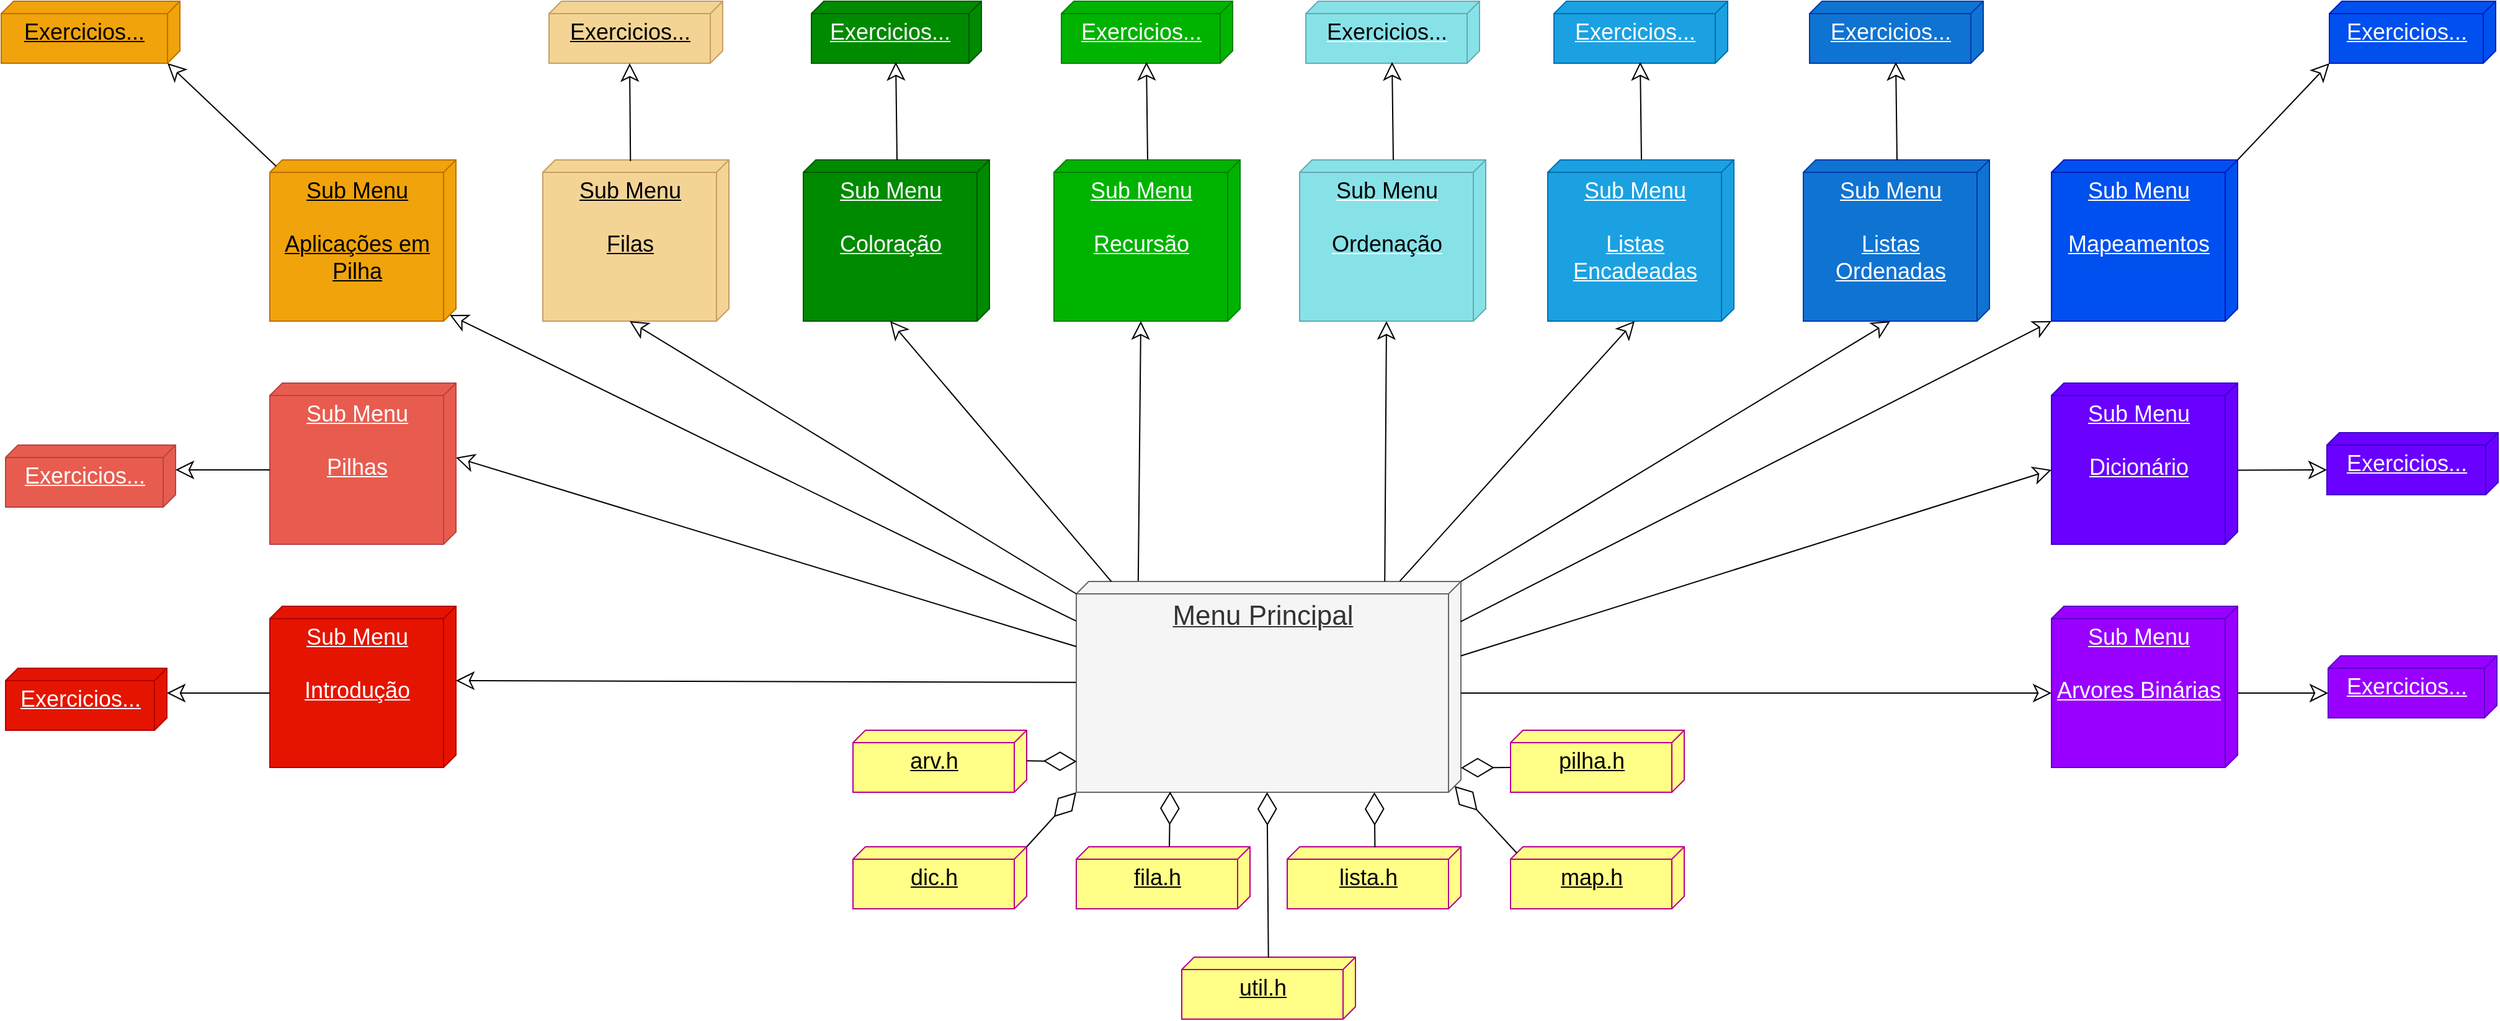 <mxfile version="24.7.7">
  <diagram name="Página-1" id="dZv0gVQkQioqBs5qJA_Z">
    <mxGraphModel dx="4014" dy="1671" grid="1" gridSize="10" guides="1" tooltips="1" connect="1" arrows="1" fold="1" page="1" pageScale="1" pageWidth="827" pageHeight="1169" math="0" shadow="0">
      <root>
        <mxCell id="0" />
        <mxCell id="1" parent="0" />
        <mxCell id="V8cXd4Rn-9urdkMzrZaJ-1" value="&lt;font style=&quot;font-size: 18px;&quot;&gt;Sub Menu&lt;/font&gt;&lt;div&gt;&lt;div style=&quot;&quot;&gt;&lt;span style=&quot;font-size: 18px;&quot;&gt;&lt;br&gt;&lt;/span&gt;&lt;/div&gt;&lt;div style=&quot;font-size: 18px;&quot;&gt;&lt;div&gt;Coloração&lt;/div&gt;&lt;/div&gt;&lt;/div&gt;" style="verticalAlign=top;align=center;spacingTop=8;spacingLeft=2;spacingRight=12;shape=cube;size=10;direction=south;fontStyle=4;html=1;whiteSpace=wrap;fillColor=#008a00;strokeColor=#005700;fontColor=#ffffff;" vertex="1" parent="1">
          <mxGeometry x="86.5" y="347" width="150" height="130" as="geometry" />
        </mxCell>
        <mxCell id="V8cXd4Rn-9urdkMzrZaJ-2" value="&lt;font style=&quot;font-size: 18px;&quot;&gt;Sub Menu&lt;/font&gt;&lt;div style=&quot;font-size: 18px;&quot;&gt;&lt;div style=&quot;&quot;&gt;&lt;font style=&quot;font-size: 18px;&quot;&gt;&lt;br&gt;&lt;/font&gt;&lt;/div&gt;&lt;div style=&quot;&quot;&gt;&lt;font style=&quot;font-size: 18px;&quot;&gt;Introdução&lt;/font&gt;&lt;/div&gt;&lt;/div&gt;" style="verticalAlign=top;align=center;spacingTop=8;spacingLeft=2;spacingRight=12;shape=cube;size=10;direction=south;fontStyle=4;html=1;whiteSpace=wrap;fillColor=#e51400;strokeColor=#B20000;fontColor=#ffffff;" vertex="1" parent="1">
          <mxGeometry x="-343.5" y="707" width="150" height="130" as="geometry" />
        </mxCell>
        <mxCell id="V8cXd4Rn-9urdkMzrZaJ-3" value="&lt;font style=&quot;font-size: 18px;&quot;&gt;Sub Menu&lt;/font&gt;&lt;div style=&quot;font-size: 18px;&quot;&gt;&lt;div&gt;&lt;br&gt;&lt;/div&gt;&lt;div&gt;Pilhas&lt;/div&gt;&lt;/div&gt;" style="verticalAlign=top;align=center;spacingTop=8;spacingLeft=2;spacingRight=12;shape=cube;size=10;direction=south;fontStyle=4;html=1;whiteSpace=wrap;fillColor=#e85c4f;strokeColor=#b64343;fontColor=#ffffff;" vertex="1" parent="1">
          <mxGeometry x="-343.5" y="527" width="150" height="130" as="geometry" />
        </mxCell>
        <mxCell id="V8cXd4Rn-9urdkMzrZaJ-4" value="&lt;font style=&quot;font-size: 18px;&quot;&gt;Sub Menu&lt;/font&gt;&lt;div&gt;&lt;font style=&quot;font-size: 18px;&quot;&gt;&lt;br&gt;&lt;/font&gt;&lt;/div&gt;&lt;div&gt;&lt;font style=&quot;font-size: 18px;&quot;&gt;Aplicações em Pilha&lt;/font&gt;&lt;/div&gt;" style="verticalAlign=top;align=center;spacingTop=8;spacingLeft=2;spacingRight=12;shape=cube;size=10;direction=south;fontStyle=4;html=1;whiteSpace=wrap;fillColor=#f0a30a;strokeColor=#BD7000;fontColor=#000000;" vertex="1" parent="1">
          <mxGeometry x="-343.5" y="347" width="150" height="130" as="geometry" />
        </mxCell>
        <mxCell id="V8cXd4Rn-9urdkMzrZaJ-5" value="&lt;font style=&quot;font-size: 18px;&quot;&gt;Sub Menu&lt;/font&gt;&lt;br&gt;&lt;div&gt;&lt;font style=&quot;font-size: 18px;&quot;&gt;&lt;br&gt;&lt;/font&gt;&lt;/div&gt;&lt;div&gt;&lt;font style=&quot;font-size: 18px;&quot;&gt;Filas&lt;/font&gt;&lt;/div&gt;" style="verticalAlign=top;align=center;spacingTop=8;spacingLeft=2;spacingRight=12;shape=cube;size=10;direction=south;fontStyle=4;html=1;whiteSpace=wrap;fillColor=#f3d495;strokeColor=#c69e62;fontColor=#000000;" vertex="1" parent="1">
          <mxGeometry x="-123.5" y="347" width="150" height="130" as="geometry" />
        </mxCell>
        <mxCell id="V8cXd4Rn-9urdkMzrZaJ-6" value="&lt;font style=&quot;font-size: 18px;&quot;&gt;Sub Menu&lt;/font&gt;&lt;div style=&quot;font-size: 18px;&quot;&gt;&lt;div&gt;&lt;br&gt;&lt;/div&gt;&lt;div&gt;Recursão&lt;/div&gt;&lt;/div&gt;" style="verticalAlign=top;align=center;spacingTop=8;spacingLeft=2;spacingRight=12;shape=cube;size=10;direction=south;fontStyle=4;html=1;whiteSpace=wrap;fillColor=#00b300;strokeColor=#008000;fontColor=#ffffff;" vertex="1" parent="1">
          <mxGeometry x="288.5" y="347" width="150" height="130" as="geometry" />
        </mxCell>
        <mxCell id="V8cXd4Rn-9urdkMzrZaJ-7" value="&lt;font style=&quot;font-size: 18px;&quot;&gt;Sub Menu&lt;/font&gt;&lt;div style=&quot;font-size: 18px;&quot;&gt;&lt;div&gt;&lt;br&gt;&lt;/div&gt;&lt;div&gt;Listas Encadeadas&lt;/div&gt;&lt;/div&gt;" style="verticalAlign=top;align=center;spacingTop=8;spacingLeft=2;spacingRight=12;shape=cube;size=10;direction=south;fontStyle=4;html=1;whiteSpace=wrap;fillColor=#1ba1e2;strokeColor=#006EAF;fontColor=#ffffff;" vertex="1" parent="1">
          <mxGeometry x="686.5" y="347" width="150" height="130" as="geometry" />
        </mxCell>
        <mxCell id="V8cXd4Rn-9urdkMzrZaJ-8" value="&lt;span style=&quot;color: rgb(0, 0, 0);&quot;&gt;&lt;font style=&quot;font-size: 18px;&quot;&gt;Sub Menu&lt;/font&gt;&lt;/span&gt;&lt;div&gt;&lt;span style=&quot;color: rgb(0, 0, 0);&quot;&gt;&lt;font style=&quot;font-size: 18px;&quot;&gt;&lt;br&gt;&lt;/font&gt;&lt;/span&gt;&lt;/div&gt;&lt;div&gt;&lt;span style=&quot;color: rgb(0, 0, 0);&quot;&gt;&lt;font style=&quot;font-size: 18px;&quot;&gt;Ordenação&lt;/font&gt;&lt;/span&gt;&lt;/div&gt;" style="verticalAlign=top;align=center;spacingTop=8;spacingLeft=2;spacingRight=12;shape=cube;size=10;direction=south;fontStyle=4;html=1;whiteSpace=wrap;fillColor=#87e2e8;strokeColor=#65aab3;fontColor=#ffffff;" vertex="1" parent="1">
          <mxGeometry x="486.5" y="347" width="150" height="130" as="geometry" />
        </mxCell>
        <mxCell id="V8cXd4Rn-9urdkMzrZaJ-9" value="&lt;font style=&quot;font-size: 18px;&quot;&gt;Sub Menu&lt;/font&gt;&lt;div style=&quot;font-size: 18px;&quot;&gt;&lt;div&gt;&lt;br&gt;&lt;/div&gt;&lt;div&gt;Mapeamentos&lt;/div&gt;&lt;/div&gt;" style="verticalAlign=top;align=center;spacingTop=8;spacingLeft=2;spacingRight=12;shape=cube;size=10;direction=south;fontStyle=4;html=1;whiteSpace=wrap;fillColor=#0050ef;strokeColor=#001DBC;fontColor=#ffffff;" vertex="1" parent="1">
          <mxGeometry x="1092.5" y="347" width="150" height="130" as="geometry" />
        </mxCell>
        <mxCell id="V8cXd4Rn-9urdkMzrZaJ-10" value="&lt;font style=&quot;font-size: 18px;&quot;&gt;Sub Menu&lt;/font&gt;&lt;div style=&quot;font-size: 18px;&quot;&gt;&lt;div&gt;&lt;br&gt;&lt;/div&gt;&lt;div&gt;Listas Ordenadas&lt;/div&gt;&lt;/div&gt;" style="verticalAlign=top;align=center;spacingTop=8;spacingLeft=2;spacingRight=12;shape=cube;size=10;direction=south;fontStyle=4;html=1;whiteSpace=wrap;fillColor=#0f73d2;strokeColor=#003aad;fontColor=#ffffff;" vertex="1" parent="1">
          <mxGeometry x="892.5" y="347" width="150" height="130" as="geometry" />
        </mxCell>
        <mxCell id="V8cXd4Rn-9urdkMzrZaJ-11" value="&lt;font style=&quot;font-size: 18px;&quot;&gt;Sub Menu&lt;/font&gt;&lt;div style=&quot;font-size: 18px;&quot;&gt;&lt;div&gt;&lt;br&gt;&lt;/div&gt;&lt;div&gt;Dicionário&lt;/div&gt;&lt;/div&gt;" style="verticalAlign=top;align=center;spacingTop=8;spacingLeft=2;spacingRight=12;shape=cube;size=10;direction=south;fontStyle=4;html=1;whiteSpace=wrap;fillColor=#6a00ff;strokeColor=#3700CC;fontColor=#ffffff;" vertex="1" parent="1">
          <mxGeometry x="1092.5" y="527" width="150" height="130" as="geometry" />
        </mxCell>
        <mxCell id="V8cXd4Rn-9urdkMzrZaJ-13" value="&lt;font style=&quot;font-size: 18px;&quot;&gt;Sub Menu&lt;/font&gt;&lt;div style=&quot;font-size: 18px;&quot;&gt;&lt;div&gt;&lt;br&gt;&lt;/div&gt;&lt;div&gt;Arvores Binárias&lt;/div&gt;&lt;/div&gt;" style="verticalAlign=top;align=center;spacingTop=8;spacingLeft=2;spacingRight=12;shape=cube;size=10;direction=south;fontStyle=4;html=1;whiteSpace=wrap;fillColor=#9900ff;strokeColor=#5c00cc;fontColor=#ffffff;" vertex="1" parent="1">
          <mxGeometry x="1092.5" y="707" width="150" height="130" as="geometry" />
        </mxCell>
        <mxCell id="V8cXd4Rn-9urdkMzrZaJ-14" value="&lt;div style=&quot;&quot;&gt;&lt;span style=&quot;background-color: initial; font-size: 22px;&quot;&gt;Menu Principal&lt;/span&gt;&lt;/div&gt;" style="verticalAlign=top;align=center;spacingTop=8;spacingLeft=2;spacingRight=12;shape=cube;size=10;direction=south;fontStyle=4;html=1;whiteSpace=wrap;fillColor=#f5f5f5;strokeColor=#666666;fontColor=#333333;" vertex="1" parent="1">
          <mxGeometry x="306.5" y="687" width="310" height="170" as="geometry" />
        </mxCell>
        <mxCell id="V8cXd4Rn-9urdkMzrZaJ-19" value="" style="endArrow=classic;endFill=0;endSize=12;html=1;rounded=0;entryX=0;entryY=0;entryDx=70;entryDy=150;entryPerimeter=0;" edge="1" parent="1" target="V8cXd4Rn-9urdkMzrZaJ-13">
          <mxGeometry width="160" relative="1" as="geometry">
            <mxPoint x="616.5" y="777" as="sourcePoint" />
            <mxPoint x="776.5" y="777" as="targetPoint" />
          </mxGeometry>
        </mxCell>
        <mxCell id="V8cXd4Rn-9urdkMzrZaJ-20" value="" style="endArrow=classic;endFill=0;endSize=12;html=1;rounded=0;entryX=0;entryY=0;entryDx=70;entryDy=150;entryPerimeter=0;" edge="1" parent="1" target="V8cXd4Rn-9urdkMzrZaJ-11">
          <mxGeometry width="160" relative="1" as="geometry">
            <mxPoint x="616.5" y="747" as="sourcePoint" />
            <mxPoint x="1092.5" y="747" as="targetPoint" />
          </mxGeometry>
        </mxCell>
        <mxCell id="V8cXd4Rn-9urdkMzrZaJ-21" value="" style="endArrow=classic;endFill=0;endSize=12;html=1;rounded=0;entryX=1;entryY=1;entryDx=0;entryDy=0;entryPerimeter=0;exitX=0.191;exitY=0.001;exitDx=0;exitDy=0;exitPerimeter=0;" edge="1" parent="1" source="V8cXd4Rn-9urdkMzrZaJ-14" target="V8cXd4Rn-9urdkMzrZaJ-9">
          <mxGeometry width="160" relative="1" as="geometry">
            <mxPoint x="616.5" y="727" as="sourcePoint" />
            <mxPoint x="1092.5" y="727" as="targetPoint" />
          </mxGeometry>
        </mxCell>
        <mxCell id="V8cXd4Rn-9urdkMzrZaJ-22" value="" style="endArrow=classic;endFill=0;endSize=12;html=1;rounded=0;entryX=0;entryY=0;entryDx=130;entryDy=80;entryPerimeter=0;exitX=0;exitY=0;exitDx=0;exitDy=0;exitPerimeter=0;" edge="1" parent="1" source="V8cXd4Rn-9urdkMzrZaJ-14" target="V8cXd4Rn-9urdkMzrZaJ-10">
          <mxGeometry width="160" relative="1" as="geometry">
            <mxPoint x="566.5" y="687" as="sourcePoint" />
            <mxPoint x="1042.5" y="687" as="targetPoint" />
          </mxGeometry>
        </mxCell>
        <mxCell id="V8cXd4Rn-9urdkMzrZaJ-23" value="" style="endArrow=classic;endFill=0;endSize=12;html=1;rounded=0;entryX=0;entryY=0;entryDx=130;entryDy=80;entryPerimeter=0;exitX=-0.001;exitY=0.159;exitDx=0;exitDy=0;exitPerimeter=0;" edge="1" parent="1" source="V8cXd4Rn-9urdkMzrZaJ-14" target="V8cXd4Rn-9urdkMzrZaJ-7">
          <mxGeometry width="160" relative="1" as="geometry">
            <mxPoint x="506.5" y="637" as="sourcePoint" />
            <mxPoint x="982.5" y="637" as="targetPoint" />
          </mxGeometry>
        </mxCell>
        <mxCell id="V8cXd4Rn-9urdkMzrZaJ-25" value="" style="endArrow=classic;endFill=0;endSize=12;html=1;rounded=0;entryX=0;entryY=0;entryDx=130;entryDy=80;entryPerimeter=0;exitX=0;exitY=0.198;exitDx=0;exitDy=0;exitPerimeter=0;" edge="1" parent="1" source="V8cXd4Rn-9urdkMzrZaJ-14" target="V8cXd4Rn-9urdkMzrZaJ-8">
          <mxGeometry width="160" relative="1" as="geometry">
            <mxPoint x="368" y="716" as="sourcePoint" />
            <mxPoint x="555" y="507" as="targetPoint" />
          </mxGeometry>
        </mxCell>
        <mxCell id="V8cXd4Rn-9urdkMzrZaJ-26" value="" style="endArrow=classic;endFill=0;endSize=12;html=1;rounded=0;entryX=0;entryY=0;entryDx=130;entryDy=80;entryPerimeter=0;exitX=-0.003;exitY=0.839;exitDx=0;exitDy=0;exitPerimeter=0;" edge="1" parent="1" source="V8cXd4Rn-9urdkMzrZaJ-14" target="V8cXd4Rn-9urdkMzrZaJ-6">
          <mxGeometry width="160" relative="1" as="geometry">
            <mxPoint x="362.87" y="698.5" as="sourcePoint" />
            <mxPoint x="363.87" y="485.5" as="targetPoint" />
          </mxGeometry>
        </mxCell>
        <mxCell id="V8cXd4Rn-9urdkMzrZaJ-27" value="" style="endArrow=classic;endFill=0;endSize=12;html=1;rounded=0;entryX=0;entryY=0;entryDx=130;entryDy=80;entryPerimeter=0;exitX=0;exitY=0.909;exitDx=0;exitDy=0;exitPerimeter=0;" edge="1" parent="1" source="V8cXd4Rn-9urdkMzrZaJ-14" target="V8cXd4Rn-9urdkMzrZaJ-1">
          <mxGeometry width="160" relative="1" as="geometry">
            <mxPoint x="76.5" y="760" as="sourcePoint" />
            <mxPoint x="77.5" y="547" as="targetPoint" />
          </mxGeometry>
        </mxCell>
        <mxCell id="V8cXd4Rn-9urdkMzrZaJ-28" value="" style="endArrow=classic;endFill=0;endSize=12;html=1;rounded=0;entryX=0;entryY=0;entryDx=130;entryDy=80;entryPerimeter=0;exitX=0;exitY=0;exitDx=10;exitDy=310;exitPerimeter=0;" edge="1" parent="1" source="V8cXd4Rn-9urdkMzrZaJ-14" target="V8cXd4Rn-9urdkMzrZaJ-5">
          <mxGeometry width="160" relative="1" as="geometry">
            <mxPoint x="106.5" y="794" as="sourcePoint" />
            <mxPoint x="107.5" y="581" as="targetPoint" />
          </mxGeometry>
        </mxCell>
        <mxCell id="V8cXd4Rn-9urdkMzrZaJ-29" value="" style="endArrow=classic;endFill=0;endSize=12;html=1;rounded=0;entryX=0;entryY=0;entryDx=125;entryDy=5;entryPerimeter=0;exitX=0.187;exitY=1.001;exitDx=0;exitDy=0;exitPerimeter=0;" edge="1" parent="1" source="V8cXd4Rn-9urdkMzrZaJ-14" target="V8cXd4Rn-9urdkMzrZaJ-4">
          <mxGeometry width="160" relative="1" as="geometry">
            <mxPoint x="296.5" y="727" as="sourcePoint" />
            <mxPoint x="77.5" y="624" as="targetPoint" />
          </mxGeometry>
        </mxCell>
        <mxCell id="V8cXd4Rn-9urdkMzrZaJ-30" value="" style="endArrow=classic;endFill=0;endSize=12;html=1;rounded=0;entryX=0;entryY=0;entryDx=60;entryDy=0;entryPerimeter=0;exitX=0.309;exitY=1;exitDx=0;exitDy=0;exitPerimeter=0;" edge="1" parent="1" source="V8cXd4Rn-9urdkMzrZaJ-14" target="V8cXd4Rn-9urdkMzrZaJ-3">
          <mxGeometry width="160" relative="1" as="geometry">
            <mxPoint x="106.5" y="960" as="sourcePoint" />
            <mxPoint x="107.5" y="747" as="targetPoint" />
          </mxGeometry>
        </mxCell>
        <mxCell id="V8cXd4Rn-9urdkMzrZaJ-31" value="" style="endArrow=classic;endFill=0;endSize=12;html=1;rounded=0;entryX=0;entryY=0;entryDx=60;entryDy=0;entryPerimeter=0;exitX=0.479;exitY=1.001;exitDx=0;exitDy=0;exitPerimeter=0;" edge="1" parent="1" source="V8cXd4Rn-9urdkMzrZaJ-14" target="V8cXd4Rn-9urdkMzrZaJ-2">
          <mxGeometry width="160" relative="1" as="geometry">
            <mxPoint x="26.5" y="1030" as="sourcePoint" />
            <mxPoint x="27.5" y="817" as="targetPoint" />
          </mxGeometry>
        </mxCell>
        <mxCell id="V8cXd4Rn-9urdkMzrZaJ-32" value="&lt;span style=&quot;font-size: 18px;&quot;&gt;Exercicios...&lt;/span&gt;" style="verticalAlign=top;align=center;spacingTop=8;spacingLeft=2;spacingRight=12;shape=cube;size=10;direction=south;fontStyle=4;html=1;whiteSpace=wrap;fillColor=#e51400;strokeColor=#B20000;fontColor=#ffffff;" vertex="1" parent="1">
          <mxGeometry x="-556.5" y="757" width="130" height="50" as="geometry" />
        </mxCell>
        <mxCell id="V8cXd4Rn-9urdkMzrZaJ-33" value="&lt;span style=&quot;font-size: 18px;&quot;&gt;Exercicios...&lt;/span&gt;" style="verticalAlign=top;align=center;spacingTop=8;spacingLeft=2;spacingRight=12;shape=cube;size=10;direction=south;fontStyle=4;html=1;whiteSpace=wrap;fillColor=#e85c4f;strokeColor=#b64343;fontColor=#ffffff;" vertex="1" parent="1">
          <mxGeometry x="-556.5" y="577" width="137" height="50" as="geometry" />
        </mxCell>
        <mxCell id="V8cXd4Rn-9urdkMzrZaJ-34" value="&lt;span style=&quot;font-size: 18px;&quot;&gt;Exercicios...&lt;/span&gt;" style="verticalAlign=top;align=center;spacingTop=8;spacingLeft=2;spacingRight=12;shape=cube;size=10;direction=south;fontStyle=4;html=1;whiteSpace=wrap;fillColor=#f0a30a;strokeColor=#BD7000;fontColor=#000000;" vertex="1" parent="1">
          <mxGeometry x="-560" y="219" width="144" height="50" as="geometry" />
        </mxCell>
        <mxCell id="V8cXd4Rn-9urdkMzrZaJ-35" value="&lt;span style=&quot;font-size: 18px;&quot;&gt;Exercicios...&lt;/span&gt;" style="verticalAlign=top;align=center;spacingTop=8;spacingLeft=2;spacingRight=12;shape=cube;size=10;direction=south;fontStyle=4;html=1;whiteSpace=wrap;fillColor=#f3d495;strokeColor=#c69e62;fontColor=#000000;" vertex="1" parent="1">
          <mxGeometry x="-118.5" y="219" width="140" height="50" as="geometry" />
        </mxCell>
        <mxCell id="V8cXd4Rn-9urdkMzrZaJ-36" value="&lt;span style=&quot;font-size: 18px;&quot;&gt;Exercicios...&lt;/span&gt;" style="verticalAlign=top;align=center;spacingTop=8;spacingLeft=2;spacingRight=12;shape=cube;size=10;direction=south;fontStyle=4;html=1;whiteSpace=wrap;fillColor=#008a00;strokeColor=#005700;fontColor=#ffffff;" vertex="1" parent="1">
          <mxGeometry x="93" y="219" width="137" height="50" as="geometry" />
        </mxCell>
        <mxCell id="V8cXd4Rn-9urdkMzrZaJ-37" value="&lt;span style=&quot;font-size: 18px;&quot;&gt;Exercicios...&lt;/span&gt;" style="verticalAlign=top;align=center;spacingTop=8;spacingLeft=2;spacingRight=12;shape=cube;size=10;direction=south;fontStyle=4;html=1;whiteSpace=wrap;fillColor=#00b300;strokeColor=#008000;fontColor=#ffffff;" vertex="1" parent="1">
          <mxGeometry x="294.5" y="219" width="138" height="50" as="geometry" />
        </mxCell>
        <mxCell id="V8cXd4Rn-9urdkMzrZaJ-38" value="&lt;font color=&quot;#000000&quot;&gt;&lt;span style=&quot;font-size: 18px;&quot;&gt;Exercicios...&lt;/span&gt;&lt;/font&gt;" style="verticalAlign=top;align=center;spacingTop=8;spacingLeft=2;spacingRight=12;shape=cube;size=10;direction=south;fontStyle=4;html=1;whiteSpace=wrap;fillColor=#87e2e8;strokeColor=#65aab3;fontColor=#ffffff;" vertex="1" parent="1">
          <mxGeometry x="491.5" y="219" width="140" height="50" as="geometry" />
        </mxCell>
        <mxCell id="V8cXd4Rn-9urdkMzrZaJ-39" value="&lt;span style=&quot;font-size: 18px;&quot;&gt;Exercicios...&lt;/span&gt;" style="verticalAlign=top;align=center;spacingTop=8;spacingLeft=2;spacingRight=12;shape=cube;size=10;direction=south;fontStyle=4;html=1;whiteSpace=wrap;fillColor=#1ba1e2;strokeColor=#006EAF;fontColor=#ffffff;" vertex="1" parent="1">
          <mxGeometry x="691.5" y="219" width="140" height="50" as="geometry" />
        </mxCell>
        <mxCell id="V8cXd4Rn-9urdkMzrZaJ-40" value="&lt;span style=&quot;font-size: 18px;&quot;&gt;Exercicios...&lt;/span&gt;" style="verticalAlign=top;align=center;spacingTop=8;spacingLeft=2;spacingRight=12;shape=cube;size=10;direction=south;fontStyle=4;html=1;whiteSpace=wrap;fillColor=#0f73d2;strokeColor=#003aad;fontColor=#ffffff;" vertex="1" parent="1">
          <mxGeometry x="897.5" y="219" width="140" height="50" as="geometry" />
        </mxCell>
        <mxCell id="V8cXd4Rn-9urdkMzrZaJ-41" value="&lt;span style=&quot;font-size: 18px;&quot;&gt;Exercicios...&lt;/span&gt;" style="verticalAlign=top;align=center;spacingTop=8;spacingLeft=2;spacingRight=12;shape=cube;size=10;direction=south;fontStyle=4;html=1;whiteSpace=wrap;fillColor=#0050ef;strokeColor=#001DBC;fontColor=#ffffff;" vertex="1" parent="1">
          <mxGeometry x="1316.5" y="219" width="134" height="50" as="geometry" />
        </mxCell>
        <mxCell id="V8cXd4Rn-9urdkMzrZaJ-42" value="&lt;span style=&quot;font-size: 18px;&quot;&gt;Exercicios...&lt;/span&gt;" style="verticalAlign=top;align=center;spacingTop=8;spacingLeft=2;spacingRight=12;shape=cube;size=10;direction=south;fontStyle=4;html=1;whiteSpace=wrap;fillColor=#6a00ff;strokeColor=#3700CC;fontColor=#ffffff;" vertex="1" parent="1">
          <mxGeometry x="1314.5" y="567" width="138" height="50" as="geometry" />
        </mxCell>
        <mxCell id="V8cXd4Rn-9urdkMzrZaJ-43" value="&lt;span style=&quot;font-size: 18px;&quot;&gt;Exercicios...&lt;/span&gt;" style="verticalAlign=top;align=center;spacingTop=8;spacingLeft=2;spacingRight=12;shape=cube;size=10;direction=south;fontStyle=4;html=1;whiteSpace=wrap;fillColor=#9900ff;strokeColor=#5c00cc;fontColor=#ffffff;" vertex="1" parent="1">
          <mxGeometry x="1315.5" y="747" width="136" height="50" as="geometry" />
        </mxCell>
        <mxCell id="V8cXd4Rn-9urdkMzrZaJ-44" value="" style="endArrow=classic;endFill=0;endSize=12;html=1;rounded=0;entryX=0;entryY=0;entryDx=20;entryDy=0;entryPerimeter=0;exitX=0;exitY=0;exitDx=70;exitDy=150;exitPerimeter=0;" edge="1" parent="1" source="V8cXd4Rn-9urdkMzrZaJ-2" target="V8cXd4Rn-9urdkMzrZaJ-32">
          <mxGeometry width="160" relative="1" as="geometry">
            <mxPoint x="-333.5" y="781.89" as="sourcePoint" />
            <mxPoint x="-419.5" y="781.89" as="targetPoint" />
          </mxGeometry>
        </mxCell>
        <mxCell id="V8cXd4Rn-9urdkMzrZaJ-45" value="" style="endArrow=classic;endFill=0;endSize=12;html=1;rounded=0;entryX=0;entryY=0;entryDx=20;entryDy=0;entryPerimeter=0;exitX=0;exitY=0;exitDx=70;exitDy=150;exitPerimeter=0;" edge="1" parent="1" target="V8cXd4Rn-9urdkMzrZaJ-33">
          <mxGeometry width="160" relative="1" as="geometry">
            <mxPoint x="-343.5" y="597" as="sourcePoint" />
            <mxPoint x="-419.5" y="598" as="targetPoint" />
          </mxGeometry>
        </mxCell>
        <mxCell id="V8cXd4Rn-9urdkMzrZaJ-46" value="" style="endArrow=classic;endFill=0;endSize=12;html=1;rounded=0;entryX=0;entryY=0;entryDx=50;entryDy=10;entryPerimeter=0;exitX=0;exitY=0;exitDx=5;exitDy=145;exitPerimeter=0;" edge="1" parent="1" source="V8cXd4Rn-9urdkMzrZaJ-4" target="V8cXd4Rn-9urdkMzrZaJ-34">
          <mxGeometry width="160" relative="1" as="geometry">
            <mxPoint x="-360.5" y="346.77" as="sourcePoint" />
            <mxPoint x="-443.5" y="346.77" as="targetPoint" />
          </mxGeometry>
        </mxCell>
        <mxCell id="V8cXd4Rn-9urdkMzrZaJ-47" value="" style="endArrow=classic;endFill=0;endSize=12;html=1;rounded=0;entryX=0;entryY=0;entryDx=50;entryDy=75;entryPerimeter=0;exitX=0.007;exitY=0.529;exitDx=0;exitDy=0;exitPerimeter=0;" edge="1" parent="1" source="V8cXd4Rn-9urdkMzrZaJ-5" target="V8cXd4Rn-9urdkMzrZaJ-35">
          <mxGeometry width="160" relative="1" as="geometry">
            <mxPoint x="-20.5" y="307" as="sourcePoint" />
            <mxPoint x="-103.5" y="307" as="targetPoint" />
          </mxGeometry>
        </mxCell>
        <mxCell id="V8cXd4Rn-9urdkMzrZaJ-48" value="" style="endArrow=classic;endFill=0;endSize=12;html=1;rounded=0;entryX=0;entryY=0;entryDx=50;entryDy=75;entryPerimeter=0;exitX=0.007;exitY=0.529;exitDx=0;exitDy=0;exitPerimeter=0;" edge="1" parent="1">
          <mxGeometry width="160" relative="1" as="geometry">
            <mxPoint x="162" y="347" as="sourcePoint" />
            <mxPoint x="161" y="268" as="targetPoint" />
          </mxGeometry>
        </mxCell>
        <mxCell id="V8cXd4Rn-9urdkMzrZaJ-49" value="" style="endArrow=classic;endFill=0;endSize=12;html=1;rounded=0;entryX=0;entryY=0;entryDx=50;entryDy=75;entryPerimeter=0;exitX=0.007;exitY=0.529;exitDx=0;exitDy=0;exitPerimeter=0;" edge="1" parent="1">
          <mxGeometry width="160" relative="1" as="geometry">
            <mxPoint x="364" y="347" as="sourcePoint" />
            <mxPoint x="363" y="268" as="targetPoint" />
          </mxGeometry>
        </mxCell>
        <mxCell id="V8cXd4Rn-9urdkMzrZaJ-50" value="" style="endArrow=classic;endFill=0;endSize=12;html=1;rounded=0;entryX=0;entryY=0;entryDx=50;entryDy=75;entryPerimeter=0;exitX=0.007;exitY=0.529;exitDx=0;exitDy=0;exitPerimeter=0;" edge="1" parent="1">
          <mxGeometry width="160" relative="1" as="geometry">
            <mxPoint x="562" y="347" as="sourcePoint" />
            <mxPoint x="561" y="268" as="targetPoint" />
          </mxGeometry>
        </mxCell>
        <mxCell id="V8cXd4Rn-9urdkMzrZaJ-51" value="" style="endArrow=classic;endFill=0;endSize=12;html=1;rounded=0;entryX=0;entryY=0;entryDx=50;entryDy=75;entryPerimeter=0;exitX=0.007;exitY=0.529;exitDx=0;exitDy=0;exitPerimeter=0;" edge="1" parent="1">
          <mxGeometry width="160" relative="1" as="geometry">
            <mxPoint x="762" y="347" as="sourcePoint" />
            <mxPoint x="761" y="268" as="targetPoint" />
          </mxGeometry>
        </mxCell>
        <mxCell id="V8cXd4Rn-9urdkMzrZaJ-52" value="" style="endArrow=classic;endFill=0;endSize=12;html=1;rounded=0;entryX=0;entryY=0;entryDx=50;entryDy=75;entryPerimeter=0;exitX=0.007;exitY=0.529;exitDx=0;exitDy=0;exitPerimeter=0;" edge="1" parent="1">
          <mxGeometry width="160" relative="1" as="geometry">
            <mxPoint x="968" y="347" as="sourcePoint" />
            <mxPoint x="967" y="268" as="targetPoint" />
          </mxGeometry>
        </mxCell>
        <mxCell id="V8cXd4Rn-9urdkMzrZaJ-53" value="" style="endArrow=classic;endFill=0;endSize=12;html=1;rounded=0;entryX=1;entryY=1;entryDx=0;entryDy=0;entryPerimeter=0;exitX=0;exitY=0;exitDx=0;exitDy=0;exitPerimeter=0;" edge="1" parent="1" source="V8cXd4Rn-9urdkMzrZaJ-9" target="V8cXd4Rn-9urdkMzrZaJ-41">
          <mxGeometry width="160" relative="1" as="geometry">
            <mxPoint x="1257.5" y="348" as="sourcePoint" />
            <mxPoint x="1256.5" y="269" as="targetPoint" />
          </mxGeometry>
        </mxCell>
        <mxCell id="V8cXd4Rn-9urdkMzrZaJ-54" value="" style="endArrow=classic;endFill=0;endSize=12;html=1;rounded=0;entryX=0;entryY=0;entryDx=30;entryDy=138;entryPerimeter=0;exitX=0.54;exitY=0;exitDx=0;exitDy=0;exitPerimeter=0;" edge="1" parent="1" source="V8cXd4Rn-9urdkMzrZaJ-11" target="V8cXd4Rn-9urdkMzrZaJ-42">
          <mxGeometry width="160" relative="1" as="geometry">
            <mxPoint x="1287.5" y="687" as="sourcePoint" />
            <mxPoint x="1286.5" y="608" as="targetPoint" />
          </mxGeometry>
        </mxCell>
        <mxCell id="V8cXd4Rn-9urdkMzrZaJ-55" value="" style="endArrow=classic;endFill=0;endSize=12;html=1;rounded=0;entryX=0;entryY=0;entryDx=30;entryDy=136;entryPerimeter=0;exitX=0.538;exitY=-0.001;exitDx=0;exitDy=0;exitPerimeter=0;" edge="1" parent="1" source="V8cXd4Rn-9urdkMzrZaJ-13" target="V8cXd4Rn-9urdkMzrZaJ-43">
          <mxGeometry width="160" relative="1" as="geometry">
            <mxPoint x="1243.5" y="781.92" as="sourcePoint" />
            <mxPoint x="1315.5" y="781.92" as="targetPoint" />
          </mxGeometry>
        </mxCell>
        <mxCell id="V8cXd4Rn-9urdkMzrZaJ-56" value="&lt;span style=&quot;font-size: 18px;&quot;&gt;arv.h&lt;/span&gt;" style="verticalAlign=top;align=center;spacingTop=8;spacingLeft=2;spacingRight=12;shape=cube;size=10;direction=south;fontStyle=4;html=1;whiteSpace=wrap;fillColor=#ffff88;strokeColor=#b3008c;" vertex="1" parent="1">
          <mxGeometry x="126.5" y="807" width="140" height="50" as="geometry" />
        </mxCell>
        <mxCell id="V8cXd4Rn-9urdkMzrZaJ-57" value="&lt;span style=&quot;font-size: 18px;&quot;&gt;dic.h&lt;/span&gt;" style="verticalAlign=top;align=center;spacingTop=8;spacingLeft=2;spacingRight=12;shape=cube;size=10;direction=south;fontStyle=4;html=1;whiteSpace=wrap;fillColor=#ffff88;strokeColor=#b3008c;" vertex="1" parent="1">
          <mxGeometry x="126.5" y="901" width="140" height="50" as="geometry" />
        </mxCell>
        <mxCell id="V8cXd4Rn-9urdkMzrZaJ-58" value="&lt;span style=&quot;font-size: 18px;&quot;&gt;fila.h&lt;/span&gt;" style="verticalAlign=top;align=center;spacingTop=8;spacingLeft=2;spacingRight=12;shape=cube;size=10;direction=south;fontStyle=4;html=1;whiteSpace=wrap;fillColor=#ffff88;strokeColor=#b3008c;" vertex="1" parent="1">
          <mxGeometry x="306.5" y="901" width="140" height="50" as="geometry" />
        </mxCell>
        <mxCell id="V8cXd4Rn-9urdkMzrZaJ-59" value="&lt;span style=&quot;font-size: 18px;&quot;&gt;lista.h&lt;/span&gt;" style="verticalAlign=top;align=center;spacingTop=8;spacingLeft=2;spacingRight=12;shape=cube;size=10;direction=south;fontStyle=4;html=1;whiteSpace=wrap;fillColor=#ffff88;strokeColor=#b3008c;" vertex="1" parent="1">
          <mxGeometry x="476.5" y="901" width="140" height="50" as="geometry" />
        </mxCell>
        <mxCell id="V8cXd4Rn-9urdkMzrZaJ-60" value="&lt;span style=&quot;font-size: 18px;&quot;&gt;map.h&lt;/span&gt;" style="verticalAlign=top;align=center;spacingTop=8;spacingLeft=2;spacingRight=12;shape=cube;size=10;direction=south;fontStyle=4;html=1;whiteSpace=wrap;fillColor=#ffff88;strokeColor=#b3008c;" vertex="1" parent="1">
          <mxGeometry x="656.5" y="901" width="140" height="50" as="geometry" />
        </mxCell>
        <mxCell id="V8cXd4Rn-9urdkMzrZaJ-61" value="&lt;span style=&quot;font-size: 18px;&quot;&gt;pilha.h&lt;/span&gt;" style="verticalAlign=top;align=center;spacingTop=8;spacingLeft=2;spacingRight=12;shape=cube;size=10;direction=south;fontStyle=4;html=1;whiteSpace=wrap;fillColor=#ffff88;strokeColor=#b3008c;" vertex="1" parent="1">
          <mxGeometry x="656.5" y="807" width="140" height="50" as="geometry" />
        </mxCell>
        <mxCell id="V8cXd4Rn-9urdkMzrZaJ-62" value="" style="endArrow=diamondThin;endFill=0;endSize=24;html=1;rounded=0;entryX=0.854;entryY=0.999;entryDx=0;entryDy=0;entryPerimeter=0;" edge="1" parent="1" target="V8cXd4Rn-9urdkMzrZaJ-14">
          <mxGeometry width="160" relative="1" as="geometry">
            <mxPoint x="266.5" y="831.63" as="sourcePoint" />
            <mxPoint x="426.5" y="831.63" as="targetPoint" />
          </mxGeometry>
        </mxCell>
        <mxCell id="V8cXd4Rn-9urdkMzrZaJ-63" value="" style="endArrow=diamondThin;endFill=0;endSize=24;html=1;rounded=0;entryX=1;entryY=1;entryDx=0;entryDy=0;entryPerimeter=0;exitX=0;exitY=0;exitDx=0;exitDy=0;exitPerimeter=0;" edge="1" parent="1" source="V8cXd4Rn-9urdkMzrZaJ-57" target="V8cXd4Rn-9urdkMzrZaJ-14">
          <mxGeometry width="160" relative="1" as="geometry">
            <mxPoint x="276.5" y="841.63" as="sourcePoint" />
            <mxPoint x="316.5" y="842" as="targetPoint" />
          </mxGeometry>
        </mxCell>
        <mxCell id="V8cXd4Rn-9urdkMzrZaJ-64" value="" style="endArrow=diamondThin;endFill=0;endSize=24;html=1;rounded=0;entryX=0.997;entryY=0.756;entryDx=0;entryDy=0;entryPerimeter=0;exitX=0;exitY=0;exitDx=0;exitDy=65;exitPerimeter=0;" edge="1" parent="1" source="V8cXd4Rn-9urdkMzrZaJ-58" target="V8cXd4Rn-9urdkMzrZaJ-14">
          <mxGeometry width="160" relative="1" as="geometry">
            <mxPoint x="366.5" y="837" as="sourcePoint" />
            <mxPoint x="406.5" y="837.37" as="targetPoint" />
          </mxGeometry>
        </mxCell>
        <mxCell id="V8cXd4Rn-9urdkMzrZaJ-65" value="" style="endArrow=diamondThin;endFill=0;endSize=24;html=1;rounded=0;entryX=1;entryY=0.225;entryDx=0;entryDy=0;entryPerimeter=0;exitX=0.011;exitY=0.495;exitDx=0;exitDy=0;exitPerimeter=0;" edge="1" parent="1" source="V8cXd4Rn-9urdkMzrZaJ-59" target="V8cXd4Rn-9urdkMzrZaJ-14">
          <mxGeometry width="160" relative="1" as="geometry">
            <mxPoint x="546.5" y="887" as="sourcePoint" />
            <mxPoint x="547.5" y="857" as="targetPoint" />
          </mxGeometry>
        </mxCell>
        <mxCell id="V8cXd4Rn-9urdkMzrZaJ-66" value="" style="endArrow=diamondThin;endFill=0;endSize=24;html=1;rounded=0;entryX=0;entryY=0;entryDx=165;entryDy=5;entryPerimeter=0;exitX=0;exitY=0;exitDx=5;exitDy=135;exitPerimeter=0;" edge="1" parent="1" source="V8cXd4Rn-9urdkMzrZaJ-60" target="V8cXd4Rn-9urdkMzrZaJ-14">
          <mxGeometry width="160" relative="1" as="geometry">
            <mxPoint x="626.5" y="887" as="sourcePoint" />
            <mxPoint x="627.5" y="857" as="targetPoint" />
          </mxGeometry>
        </mxCell>
        <mxCell id="V8cXd4Rn-9urdkMzrZaJ-67" value="" style="endArrow=diamondThin;endFill=0;endSize=24;html=1;rounded=0;entryX=0.884;entryY=0;entryDx=0;entryDy=0;entryPerimeter=0;exitX=0;exitY=0;exitDx=30;exitDy=140;exitPerimeter=0;" edge="1" parent="1" source="V8cXd4Rn-9urdkMzrZaJ-61" target="V8cXd4Rn-9urdkMzrZaJ-14">
          <mxGeometry width="160" relative="1" as="geometry">
            <mxPoint x="636.5" y="857" as="sourcePoint" />
            <mxPoint x="637.5" y="827" as="targetPoint" />
          </mxGeometry>
        </mxCell>
        <mxCell id="V8cXd4Rn-9urdkMzrZaJ-68" value="&lt;span style=&quot;font-size: 18px;&quot;&gt;util.h&lt;/span&gt;" style="verticalAlign=top;align=center;spacingTop=8;spacingLeft=2;spacingRight=12;shape=cube;size=10;direction=south;fontStyle=4;html=1;whiteSpace=wrap;fillColor=#ffff88;strokeColor=#b3008c;" vertex="1" parent="1">
          <mxGeometry x="391.5" y="990" width="140" height="50" as="geometry" />
        </mxCell>
        <mxCell id="V8cXd4Rn-9urdkMzrZaJ-70" value="" style="endArrow=diamondThin;endFill=0;endSize=24;html=1;rounded=0;exitX=0.009;exitY=0.501;exitDx=0;exitDy=0;exitPerimeter=0;entryX=1;entryY=0.504;entryDx=0;entryDy=0;entryPerimeter=0;" edge="1" parent="1" source="V8cXd4Rn-9urdkMzrZaJ-68" target="V8cXd4Rn-9urdkMzrZaJ-14">
          <mxGeometry width="160" relative="1" as="geometry">
            <mxPoint x="461.27" y="985" as="sourcePoint" />
            <mxPoint x="460" y="860" as="targetPoint" />
          </mxGeometry>
        </mxCell>
      </root>
    </mxGraphModel>
  </diagram>
</mxfile>

